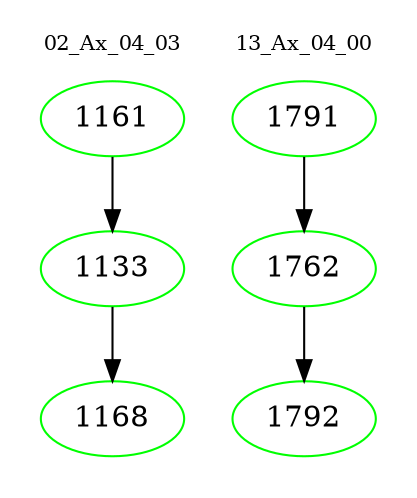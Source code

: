 digraph{
subgraph cluster_0 {
color = white
label = "02_Ax_04_03";
fontsize=10;
T0_1161 [label="1161", color="green"]
T0_1161 -> T0_1133 [color="black"]
T0_1133 [label="1133", color="green"]
T0_1133 -> T0_1168 [color="black"]
T0_1168 [label="1168", color="green"]
}
subgraph cluster_1 {
color = white
label = "13_Ax_04_00";
fontsize=10;
T1_1791 [label="1791", color="green"]
T1_1791 -> T1_1762 [color="black"]
T1_1762 [label="1762", color="green"]
T1_1762 -> T1_1792 [color="black"]
T1_1792 [label="1792", color="green"]
}
}
